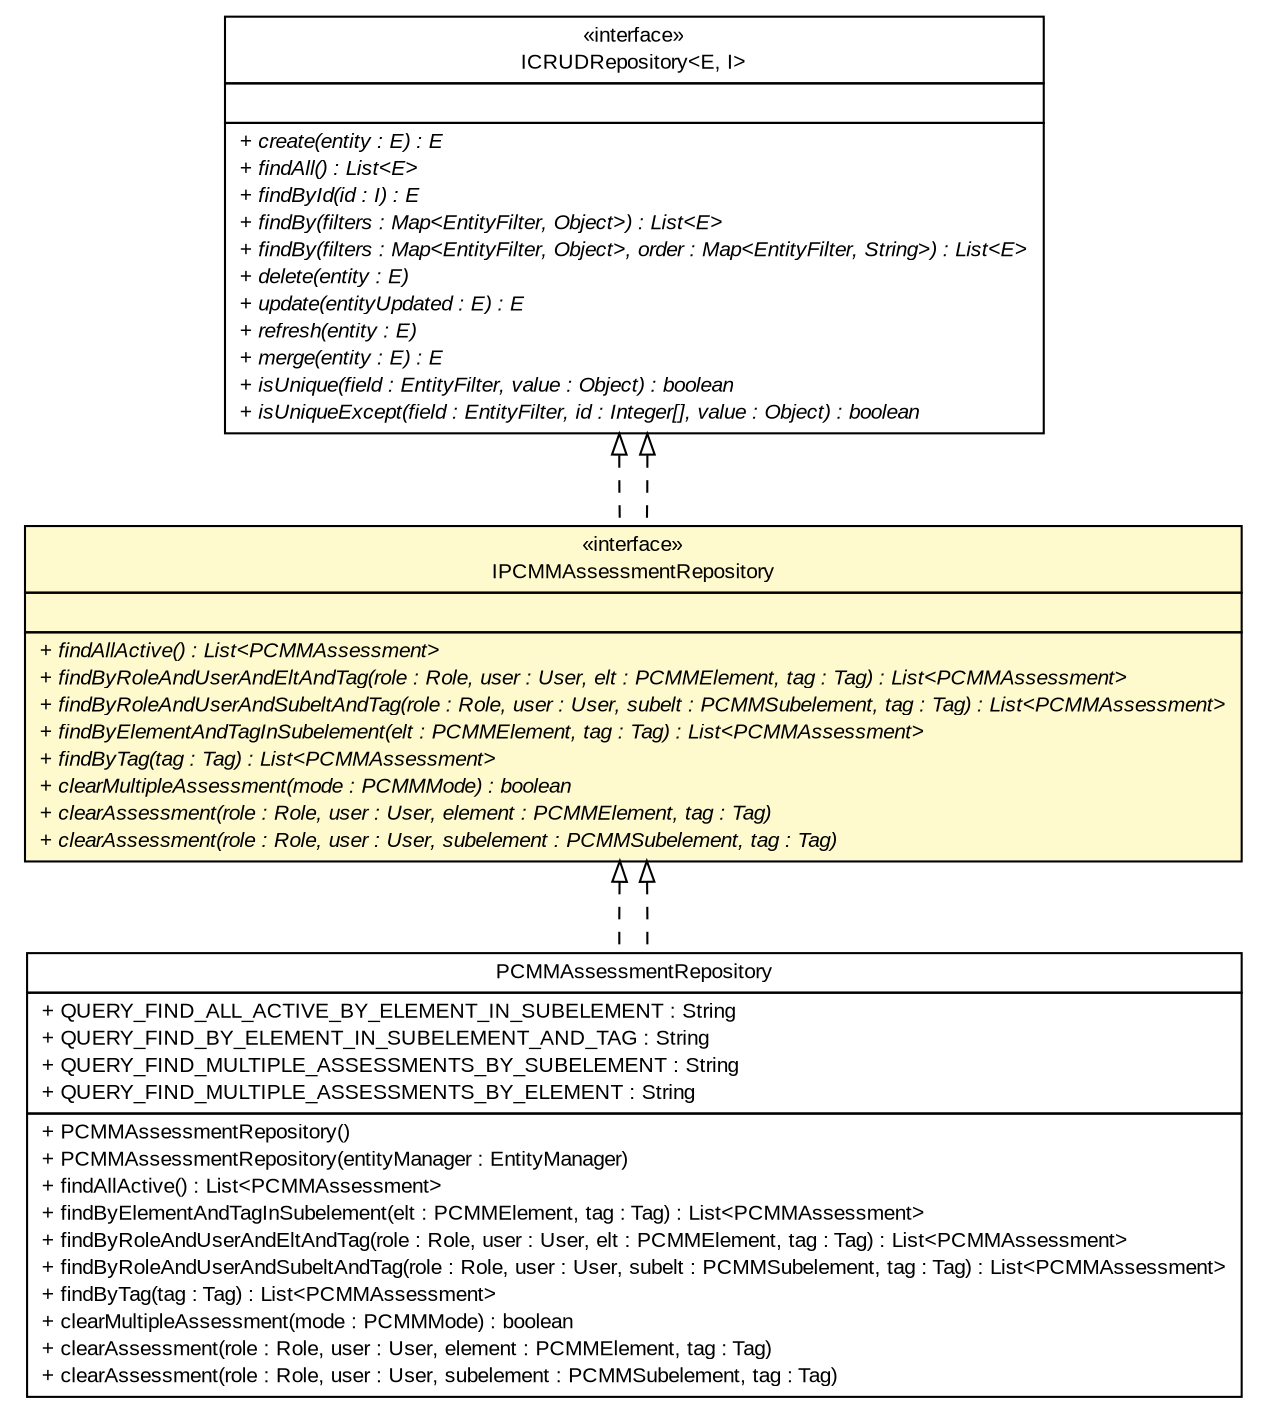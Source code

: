 #!/usr/local/bin/dot
#
# Class diagram 
# Generated by UMLGraph version R5_6-24-gf6e263 (http://www.umlgraph.org/)
#

digraph G {
	edge [fontname="arial",fontsize=10,labelfontname="arial",labelfontsize=10];
	node [fontname="arial",fontsize=10,shape=plaintext];
	nodesep=0.25;
	ranksep=0.5;
	// gov.sandia.cf.dao.ICRUDRepository<E, I>
	c170182 [label=<<table title="gov.sandia.cf.dao.ICRUDRepository" border="0" cellborder="1" cellspacing="0" cellpadding="2" port="p" href="./ICRUDRepository.html">
		<tr><td><table border="0" cellspacing="0" cellpadding="1">
<tr><td align="center" balign="center"> &#171;interface&#187; </td></tr>
<tr><td align="center" balign="center"> ICRUDRepository&lt;E, I&gt; </td></tr>
		</table></td></tr>
		<tr><td><table border="0" cellspacing="0" cellpadding="1">
<tr><td align="left" balign="left">  </td></tr>
		</table></td></tr>
		<tr><td><table border="0" cellspacing="0" cellpadding="1">
<tr><td align="left" balign="left"><font face="arial italic" point-size="10.0"> + create(entity : E) : E </font></td></tr>
<tr><td align="left" balign="left"><font face="arial italic" point-size="10.0"> + findAll() : List&lt;E&gt; </font></td></tr>
<tr><td align="left" balign="left"><font face="arial italic" point-size="10.0"> + findById(id : I) : E </font></td></tr>
<tr><td align="left" balign="left"><font face="arial italic" point-size="10.0"> + findBy(filters : Map&lt;EntityFilter, Object&gt;) : List&lt;E&gt; </font></td></tr>
<tr><td align="left" balign="left"><font face="arial italic" point-size="10.0"> + findBy(filters : Map&lt;EntityFilter, Object&gt;, order : Map&lt;EntityFilter, String&gt;) : List&lt;E&gt; </font></td></tr>
<tr><td align="left" balign="left"><font face="arial italic" point-size="10.0"> + delete(entity : E) </font></td></tr>
<tr><td align="left" balign="left"><font face="arial italic" point-size="10.0"> + update(entityUpdated : E) : E </font></td></tr>
<tr><td align="left" balign="left"><font face="arial italic" point-size="10.0"> + refresh(entity : E) </font></td></tr>
<tr><td align="left" balign="left"><font face="arial italic" point-size="10.0"> + merge(entity : E) : E </font></td></tr>
<tr><td align="left" balign="left"><font face="arial italic" point-size="10.0"> + isUnique(field : EntityFilter, value : Object) : boolean </font></td></tr>
<tr><td align="left" balign="left"><font face="arial italic" point-size="10.0"> + isUniqueExcept(field : EntityFilter, id : Integer[], value : Object) : boolean </font></td></tr>
		</table></td></tr>
		</table>>, URL="./ICRUDRepository.html", fontname="arial", fontcolor="black", fontsize=10.0];
	// gov.sandia.cf.dao.impl.PCMMAssessmentRepository
	c170211 [label=<<table title="gov.sandia.cf.dao.impl.PCMMAssessmentRepository" border="0" cellborder="1" cellspacing="0" cellpadding="2" port="p" href="./impl/PCMMAssessmentRepository.html">
		<tr><td><table border="0" cellspacing="0" cellpadding="1">
<tr><td align="center" balign="center"> PCMMAssessmentRepository </td></tr>
		</table></td></tr>
		<tr><td><table border="0" cellspacing="0" cellpadding="1">
<tr><td align="left" balign="left"> + QUERY_FIND_ALL_ACTIVE_BY_ELEMENT_IN_SUBELEMENT : String </td></tr>
<tr><td align="left" balign="left"> + QUERY_FIND_BY_ELEMENT_IN_SUBELEMENT_AND_TAG : String </td></tr>
<tr><td align="left" balign="left"> + QUERY_FIND_MULTIPLE_ASSESSMENTS_BY_SUBELEMENT : String </td></tr>
<tr><td align="left" balign="left"> + QUERY_FIND_MULTIPLE_ASSESSMENTS_BY_ELEMENT : String </td></tr>
		</table></td></tr>
		<tr><td><table border="0" cellspacing="0" cellpadding="1">
<tr><td align="left" balign="left"> + PCMMAssessmentRepository() </td></tr>
<tr><td align="left" balign="left"> + PCMMAssessmentRepository(entityManager : EntityManager) </td></tr>
<tr><td align="left" balign="left"> + findAllActive() : List&lt;PCMMAssessment&gt; </td></tr>
<tr><td align="left" balign="left"> + findByElementAndTagInSubelement(elt : PCMMElement, tag : Tag) : List&lt;PCMMAssessment&gt; </td></tr>
<tr><td align="left" balign="left"> + findByRoleAndUserAndEltAndTag(role : Role, user : User, elt : PCMMElement, tag : Tag) : List&lt;PCMMAssessment&gt; </td></tr>
<tr><td align="left" balign="left"> + findByRoleAndUserAndSubeltAndTag(role : Role, user : User, subelt : PCMMSubelement, tag : Tag) : List&lt;PCMMAssessment&gt; </td></tr>
<tr><td align="left" balign="left"> + findByTag(tag : Tag) : List&lt;PCMMAssessment&gt; </td></tr>
<tr><td align="left" balign="left"> + clearMultipleAssessment(mode : PCMMMode) : boolean </td></tr>
<tr><td align="left" balign="left"> + clearAssessment(role : Role, user : User, element : PCMMElement, tag : Tag) </td></tr>
<tr><td align="left" balign="left"> + clearAssessment(role : Role, user : User, subelement : PCMMSubelement, tag : Tag) </td></tr>
		</table></td></tr>
		</table>>, URL="./impl/PCMMAssessmentRepository.html", fontname="arial", fontcolor="black", fontsize=10.0];
	// gov.sandia.cf.dao.IPCMMAssessmentRepository
	c170257 [label=<<table title="gov.sandia.cf.dao.IPCMMAssessmentRepository" border="0" cellborder="1" cellspacing="0" cellpadding="2" port="p" bgcolor="lemonChiffon" href="./IPCMMAssessmentRepository.html">
		<tr><td><table border="0" cellspacing="0" cellpadding="1">
<tr><td align="center" balign="center"> &#171;interface&#187; </td></tr>
<tr><td align="center" balign="center"> IPCMMAssessmentRepository </td></tr>
		</table></td></tr>
		<tr><td><table border="0" cellspacing="0" cellpadding="1">
<tr><td align="left" balign="left">  </td></tr>
		</table></td></tr>
		<tr><td><table border="0" cellspacing="0" cellpadding="1">
<tr><td align="left" balign="left"><font face="arial italic" point-size="10.0"> + findAllActive() : List&lt;PCMMAssessment&gt; </font></td></tr>
<tr><td align="left" balign="left"><font face="arial italic" point-size="10.0"> + findByRoleAndUserAndEltAndTag(role : Role, user : User, elt : PCMMElement, tag : Tag) : List&lt;PCMMAssessment&gt; </font></td></tr>
<tr><td align="left" balign="left"><font face="arial italic" point-size="10.0"> + findByRoleAndUserAndSubeltAndTag(role : Role, user : User, subelt : PCMMSubelement, tag : Tag) : List&lt;PCMMAssessment&gt; </font></td></tr>
<tr><td align="left" balign="left"><font face="arial italic" point-size="10.0"> + findByElementAndTagInSubelement(elt : PCMMElement, tag : Tag) : List&lt;PCMMAssessment&gt; </font></td></tr>
<tr><td align="left" balign="left"><font face="arial italic" point-size="10.0"> + findByTag(tag : Tag) : List&lt;PCMMAssessment&gt; </font></td></tr>
<tr><td align="left" balign="left"><font face="arial italic" point-size="10.0"> + clearMultipleAssessment(mode : PCMMMode) : boolean </font></td></tr>
<tr><td align="left" balign="left"><font face="arial italic" point-size="10.0"> + clearAssessment(role : Role, user : User, element : PCMMElement, tag : Tag) </font></td></tr>
<tr><td align="left" balign="left"><font face="arial italic" point-size="10.0"> + clearAssessment(role : Role, user : User, subelement : PCMMSubelement, tag : Tag) </font></td></tr>
		</table></td></tr>
		</table>>, URL="./IPCMMAssessmentRepository.html", fontname="arial", fontcolor="black", fontsize=10.0];
	//gov.sandia.cf.dao.impl.PCMMAssessmentRepository implements gov.sandia.cf.dao.IPCMMAssessmentRepository
	c170257:p -> c170211:p [dir=back,arrowtail=empty,style=dashed];
	//gov.sandia.cf.dao.IPCMMAssessmentRepository implements gov.sandia.cf.dao.ICRUDRepository<E, I>
	c170182:p -> c170257:p [dir=back,arrowtail=empty,style=dashed];
	//gov.sandia.cf.dao.IPCMMAssessmentRepository implements gov.sandia.cf.dao.ICRUDRepository<E, I>
	c170182:p -> c170257:p [dir=back,arrowtail=empty,style=dashed];
	//gov.sandia.cf.dao.impl.PCMMAssessmentRepository implements gov.sandia.cf.dao.IPCMMAssessmentRepository
	c170257:p -> c170211:p [dir=back,arrowtail=empty,style=dashed];
}

